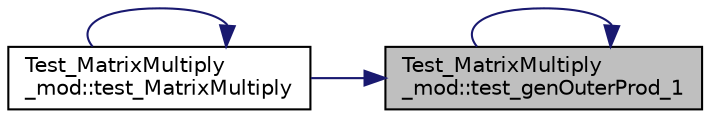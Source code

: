 digraph "Test_MatrixMultiply_mod::test_genOuterProd_1"
{
 // LATEX_PDF_SIZE
  edge [fontname="Helvetica",fontsize="10",labelfontname="Helvetica",labelfontsize="10"];
  node [fontname="Helvetica",fontsize="10",shape=record];
  rankdir="RL";
  Node1 [label="Test_MatrixMultiply\l_mod::test_genOuterProd_1",height=0.2,width=0.4,color="black", fillcolor="grey75", style="filled", fontcolor="black",tooltip=" "];
  Node1 -> Node1 [dir="back",color="midnightblue",fontsize="10",style="solid",fontname="Helvetica"];
  Node1 -> Node2 [dir="back",color="midnightblue",fontsize="10",style="solid",fontname="Helvetica"];
  Node2 [label="Test_MatrixMultiply\l_mod::test_MatrixMultiply",height=0.2,width=0.4,color="black", fillcolor="white", style="filled",URL="$namespaceTest__MatrixMultiply__mod.html#a5aa0f8590beb575c92fcfa7cc012fa3d",tooltip=" "];
  Node2 -> Node2 [dir="back",color="midnightblue",fontsize="10",style="solid",fontname="Helvetica"];
}
